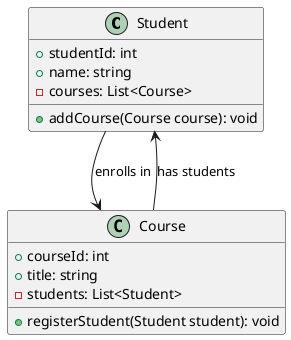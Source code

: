 @startuml association

Class Student {
  + studentId: int
  + name: string
  - courses: List<Course>
  + addCourse(Course course): void
}

Class Course {
  + courseId: int
  + title: string
  - students: List<Student>
  + registerStudent(Student student): void
}

Student --> Course : enrolls in
Course --> Student : has students

@enduml